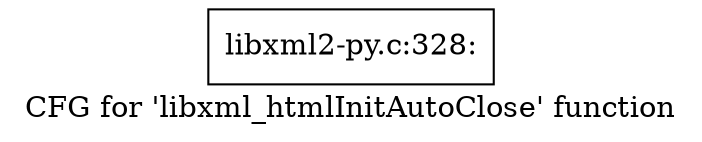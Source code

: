 digraph "CFG for 'libxml_htmlInitAutoClose' function" {
	label="CFG for 'libxml_htmlInitAutoClose' function";

	Node0x3bee970 [shape=record,label="{libxml2-py.c:328:}"];
}

